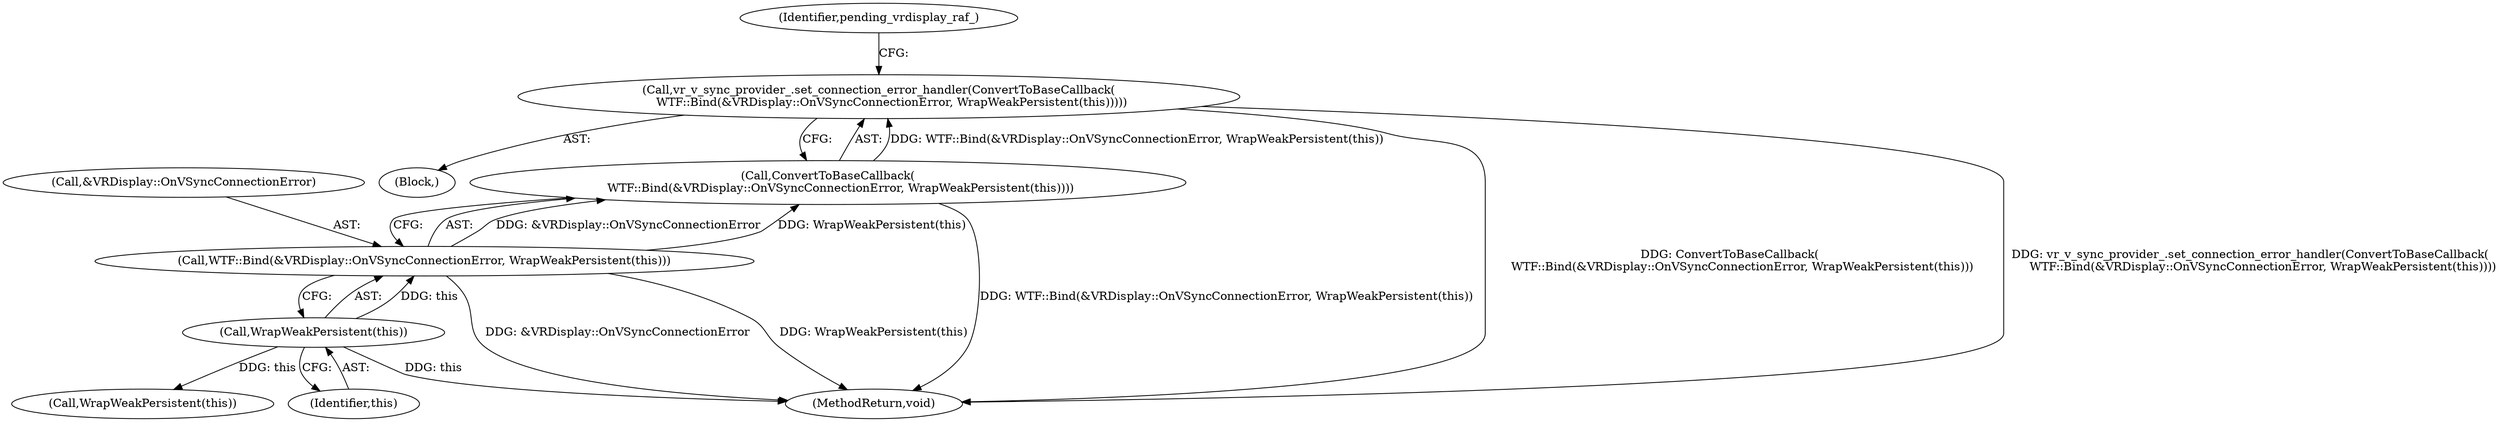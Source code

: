 digraph "0_Chrome_262e77a72493e36e8006aeeba1c7497a42ee5ad9_0@API" {
"1000124" [label="(Call,vr_v_sync_provider_.set_connection_error_handler(ConvertToBaseCallback(\n       WTF::Bind(&VRDisplay::OnVSyncConnectionError, WrapWeakPersistent(this)))))"];
"1000125" [label="(Call,ConvertToBaseCallback(\n       WTF::Bind(&VRDisplay::OnVSyncConnectionError, WrapWeakPersistent(this))))"];
"1000126" [label="(Call,WTF::Bind(&VRDisplay::OnVSyncConnectionError, WrapWeakPersistent(this)))"];
"1000129" [label="(Call,WrapWeakPersistent(this))"];
"1000124" [label="(Call,vr_v_sync_provider_.set_connection_error_handler(ConvertToBaseCallback(\n       WTF::Bind(&VRDisplay::OnVSyncConnectionError, WrapWeakPersistent(this)))))"];
"1000129" [label="(Call,WrapWeakPersistent(this))"];
"1000133" [label="(Identifier,pending_vrdisplay_raf_)"];
"1000126" [label="(Call,WTF::Bind(&VRDisplay::OnVSyncConnectionError, WrapWeakPersistent(this)))"];
"1000125" [label="(Call,ConvertToBaseCallback(\n       WTF::Bind(&VRDisplay::OnVSyncConnectionError, WrapWeakPersistent(this))))"];
"1000127" [label="(Call,&VRDisplay::OnVSyncConnectionError)"];
"1000145" [label="(Call,WrapWeakPersistent(this))"];
"1000101" [label="(Block,)"];
"1000147" [label="(MethodReturn,void)"];
"1000130" [label="(Identifier,this)"];
"1000124" -> "1000101"  [label="AST: "];
"1000124" -> "1000125"  [label="CFG: "];
"1000125" -> "1000124"  [label="AST: "];
"1000133" -> "1000124"  [label="CFG: "];
"1000124" -> "1000147"  [label="DDG: ConvertToBaseCallback(\n       WTF::Bind(&VRDisplay::OnVSyncConnectionError, WrapWeakPersistent(this)))"];
"1000124" -> "1000147"  [label="DDG: vr_v_sync_provider_.set_connection_error_handler(ConvertToBaseCallback(\n       WTF::Bind(&VRDisplay::OnVSyncConnectionError, WrapWeakPersistent(this))))"];
"1000125" -> "1000124"  [label="DDG: WTF::Bind(&VRDisplay::OnVSyncConnectionError, WrapWeakPersistent(this))"];
"1000125" -> "1000126"  [label="CFG: "];
"1000126" -> "1000125"  [label="AST: "];
"1000125" -> "1000147"  [label="DDG: WTF::Bind(&VRDisplay::OnVSyncConnectionError, WrapWeakPersistent(this))"];
"1000126" -> "1000125"  [label="DDG: &VRDisplay::OnVSyncConnectionError"];
"1000126" -> "1000125"  [label="DDG: WrapWeakPersistent(this)"];
"1000126" -> "1000129"  [label="CFG: "];
"1000127" -> "1000126"  [label="AST: "];
"1000129" -> "1000126"  [label="AST: "];
"1000126" -> "1000147"  [label="DDG: &VRDisplay::OnVSyncConnectionError"];
"1000126" -> "1000147"  [label="DDG: WrapWeakPersistent(this)"];
"1000129" -> "1000126"  [label="DDG: this"];
"1000129" -> "1000130"  [label="CFG: "];
"1000130" -> "1000129"  [label="AST: "];
"1000129" -> "1000147"  [label="DDG: this"];
"1000129" -> "1000145"  [label="DDG: this"];
}
